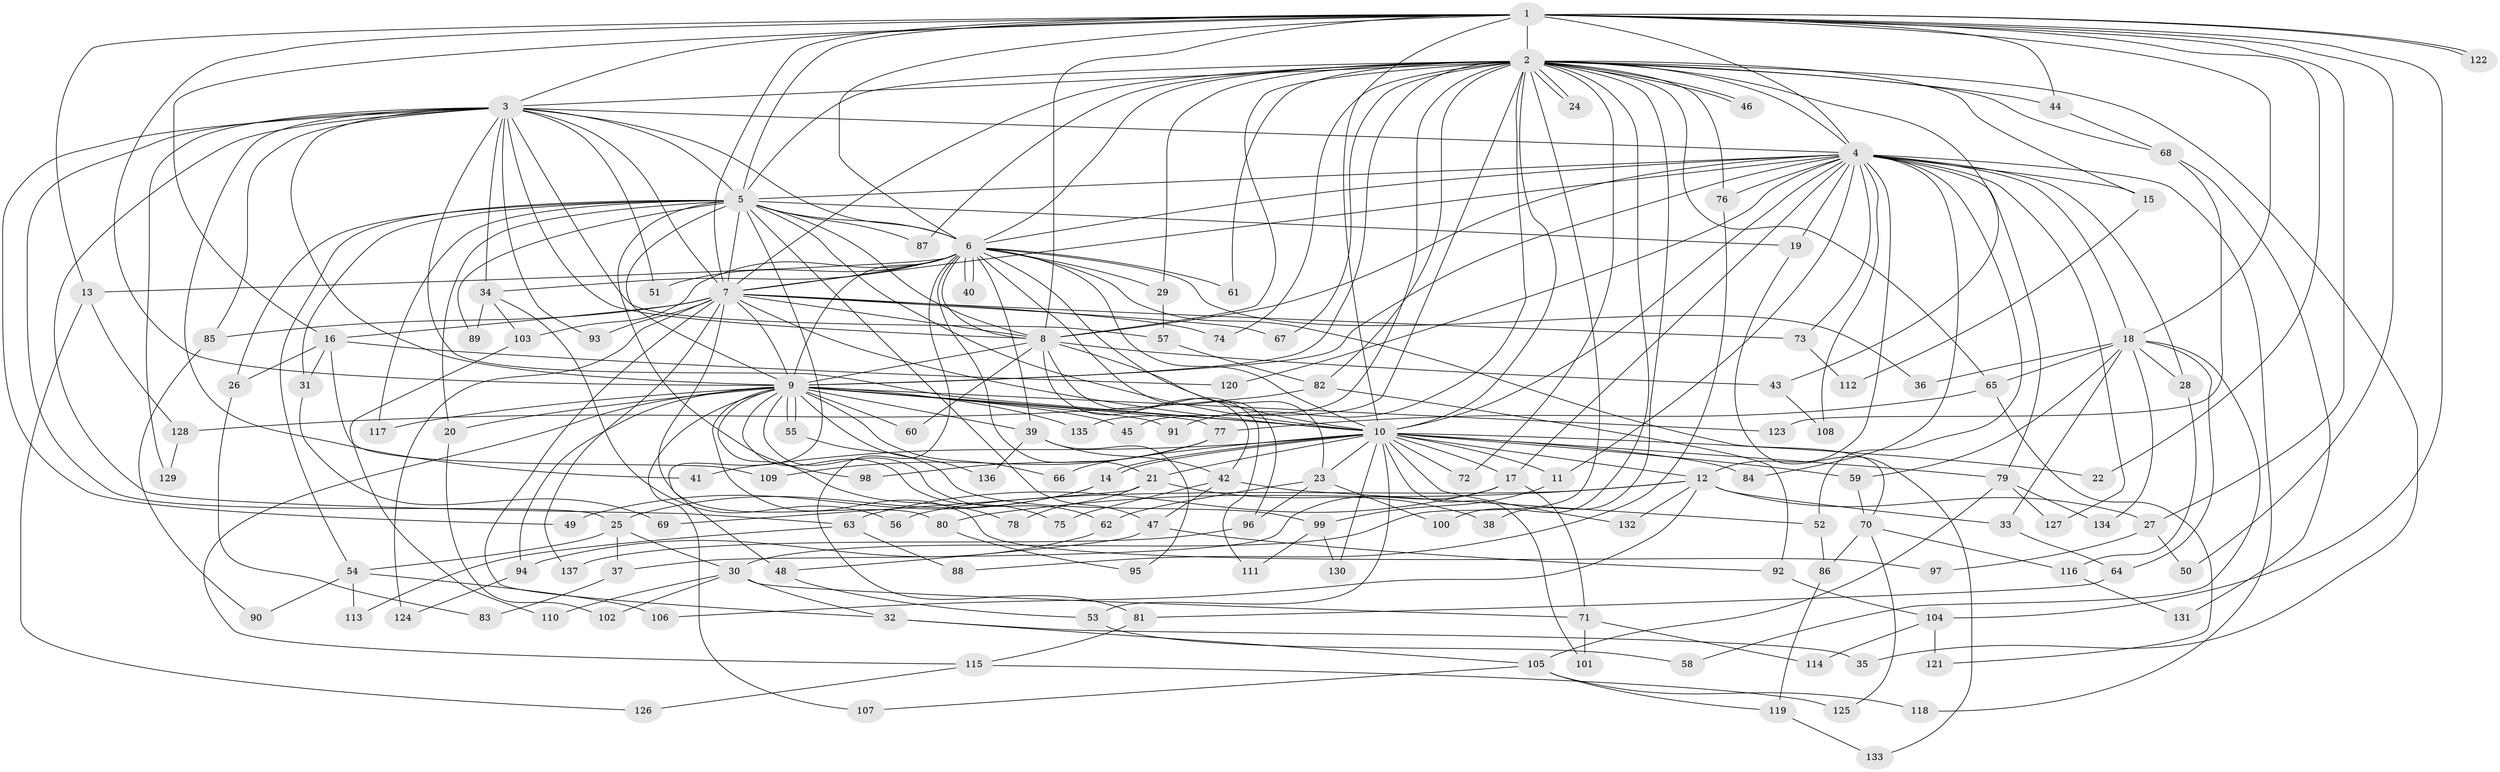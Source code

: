// coarse degree distribution, {15: 0.028985507246376812, 13: 0.014492753623188406, 22: 0.014492753623188406, 21: 0.028985507246376812, 17: 0.014492753623188406, 19: 0.014492753623188406, 14: 0.014492753623188406, 3: 0.2028985507246377, 11: 0.028985507246376812, 7: 0.043478260869565216, 8: 0.014492753623188406, 10: 0.014492753623188406, 6: 0.028985507246376812, 5: 0.08695652173913043, 4: 0.08695652173913043, 2: 0.3333333333333333, 1: 0.028985507246376812}
// Generated by graph-tools (version 1.1) at 2025/49/03/04/25 22:49:45]
// undirected, 137 vertices, 299 edges
graph export_dot {
  node [color=gray90,style=filled];
  1;
  2;
  3;
  4;
  5;
  6;
  7;
  8;
  9;
  10;
  11;
  12;
  13;
  14;
  15;
  16;
  17;
  18;
  19;
  20;
  21;
  22;
  23;
  24;
  25;
  26;
  27;
  28;
  29;
  30;
  31;
  32;
  33;
  34;
  35;
  36;
  37;
  38;
  39;
  40;
  41;
  42;
  43;
  44;
  45;
  46;
  47;
  48;
  49;
  50;
  51;
  52;
  53;
  54;
  55;
  56;
  57;
  58;
  59;
  60;
  61;
  62;
  63;
  64;
  65;
  66;
  67;
  68;
  69;
  70;
  71;
  72;
  73;
  74;
  75;
  76;
  77;
  78;
  79;
  80;
  81;
  82;
  83;
  84;
  85;
  86;
  87;
  88;
  89;
  90;
  91;
  92;
  93;
  94;
  95;
  96;
  97;
  98;
  99;
  100;
  101;
  102;
  103;
  104;
  105;
  106;
  107;
  108;
  109;
  110;
  111;
  112;
  113;
  114;
  115;
  116;
  117;
  118;
  119;
  120;
  121;
  122;
  123;
  124;
  125;
  126;
  127;
  128;
  129;
  130;
  131;
  132;
  133;
  134;
  135;
  136;
  137;
  1 -- 2;
  1 -- 3;
  1 -- 4;
  1 -- 5;
  1 -- 6;
  1 -- 7;
  1 -- 8;
  1 -- 9;
  1 -- 10;
  1 -- 13;
  1 -- 16;
  1 -- 18;
  1 -- 22;
  1 -- 27;
  1 -- 44;
  1 -- 50;
  1 -- 104;
  1 -- 122;
  1 -- 122;
  2 -- 3;
  2 -- 4;
  2 -- 5;
  2 -- 6;
  2 -- 7;
  2 -- 8;
  2 -- 9;
  2 -- 10;
  2 -- 15;
  2 -- 24;
  2 -- 24;
  2 -- 29;
  2 -- 30;
  2 -- 35;
  2 -- 38;
  2 -- 43;
  2 -- 44;
  2 -- 45;
  2 -- 46;
  2 -- 46;
  2 -- 61;
  2 -- 65;
  2 -- 67;
  2 -- 68;
  2 -- 72;
  2 -- 74;
  2 -- 76;
  2 -- 82;
  2 -- 87;
  2 -- 91;
  2 -- 100;
  2 -- 135;
  3 -- 4;
  3 -- 5;
  3 -- 6;
  3 -- 7;
  3 -- 8;
  3 -- 9;
  3 -- 10;
  3 -- 25;
  3 -- 34;
  3 -- 41;
  3 -- 49;
  3 -- 51;
  3 -- 57;
  3 -- 63;
  3 -- 85;
  3 -- 93;
  3 -- 129;
  4 -- 5;
  4 -- 6;
  4 -- 7;
  4 -- 8;
  4 -- 9;
  4 -- 10;
  4 -- 11;
  4 -- 12;
  4 -- 15;
  4 -- 17;
  4 -- 18;
  4 -- 19;
  4 -- 28;
  4 -- 52;
  4 -- 73;
  4 -- 76;
  4 -- 79;
  4 -- 84;
  4 -- 108;
  4 -- 118;
  4 -- 120;
  4 -- 127;
  5 -- 6;
  5 -- 7;
  5 -- 8;
  5 -- 9;
  5 -- 10;
  5 -- 19;
  5 -- 20;
  5 -- 26;
  5 -- 31;
  5 -- 47;
  5 -- 48;
  5 -- 54;
  5 -- 87;
  5 -- 89;
  5 -- 98;
  5 -- 117;
  6 -- 7;
  6 -- 8;
  6 -- 9;
  6 -- 10;
  6 -- 13;
  6 -- 21;
  6 -- 23;
  6 -- 29;
  6 -- 34;
  6 -- 36;
  6 -- 39;
  6 -- 40;
  6 -- 40;
  6 -- 51;
  6 -- 61;
  6 -- 70;
  6 -- 81;
  6 -- 96;
  6 -- 103;
  7 -- 8;
  7 -- 9;
  7 -- 10;
  7 -- 16;
  7 -- 32;
  7 -- 67;
  7 -- 73;
  7 -- 74;
  7 -- 80;
  7 -- 85;
  7 -- 93;
  7 -- 124;
  7 -- 137;
  8 -- 9;
  8 -- 10;
  8 -- 42;
  8 -- 43;
  8 -- 60;
  8 -- 111;
  9 -- 10;
  9 -- 20;
  9 -- 39;
  9 -- 45;
  9 -- 55;
  9 -- 55;
  9 -- 60;
  9 -- 62;
  9 -- 66;
  9 -- 75;
  9 -- 77;
  9 -- 78;
  9 -- 91;
  9 -- 94;
  9 -- 97;
  9 -- 107;
  9 -- 115;
  9 -- 117;
  9 -- 123;
  9 -- 135;
  9 -- 136;
  10 -- 11;
  10 -- 12;
  10 -- 14;
  10 -- 14;
  10 -- 17;
  10 -- 21;
  10 -- 22;
  10 -- 23;
  10 -- 41;
  10 -- 53;
  10 -- 59;
  10 -- 66;
  10 -- 72;
  10 -- 79;
  10 -- 84;
  10 -- 101;
  10 -- 130;
  10 -- 132;
  11 -- 99;
  12 -- 27;
  12 -- 33;
  12 -- 56;
  12 -- 80;
  12 -- 106;
  12 -- 132;
  13 -- 126;
  13 -- 128;
  14 -- 25;
  14 -- 49;
  15 -- 112;
  16 -- 26;
  16 -- 31;
  16 -- 109;
  16 -- 120;
  17 -- 37;
  17 -- 63;
  17 -- 71;
  18 -- 28;
  18 -- 33;
  18 -- 36;
  18 -- 58;
  18 -- 59;
  18 -- 64;
  18 -- 65;
  18 -- 134;
  19 -- 133;
  20 -- 102;
  21 -- 38;
  21 -- 69;
  21 -- 78;
  23 -- 62;
  23 -- 96;
  23 -- 100;
  25 -- 30;
  25 -- 37;
  25 -- 54;
  26 -- 83;
  27 -- 50;
  27 -- 97;
  28 -- 116;
  29 -- 57;
  30 -- 32;
  30 -- 71;
  30 -- 102;
  30 -- 110;
  31 -- 69;
  32 -- 35;
  32 -- 105;
  33 -- 64;
  34 -- 56;
  34 -- 89;
  34 -- 103;
  37 -- 83;
  39 -- 42;
  39 -- 95;
  39 -- 136;
  42 -- 47;
  42 -- 52;
  42 -- 75;
  43 -- 108;
  44 -- 68;
  47 -- 48;
  47 -- 92;
  48 -- 53;
  52 -- 86;
  53 -- 58;
  54 -- 90;
  54 -- 106;
  54 -- 113;
  55 -- 99;
  57 -- 82;
  59 -- 70;
  62 -- 94;
  63 -- 88;
  63 -- 113;
  64 -- 81;
  65 -- 77;
  65 -- 121;
  68 -- 123;
  68 -- 131;
  70 -- 86;
  70 -- 116;
  70 -- 125;
  71 -- 101;
  71 -- 114;
  73 -- 112;
  76 -- 88;
  77 -- 98;
  77 -- 109;
  79 -- 105;
  79 -- 127;
  79 -- 134;
  80 -- 95;
  81 -- 115;
  82 -- 92;
  82 -- 128;
  85 -- 90;
  86 -- 119;
  92 -- 104;
  94 -- 124;
  96 -- 137;
  99 -- 111;
  99 -- 130;
  103 -- 110;
  104 -- 114;
  104 -- 121;
  105 -- 107;
  105 -- 118;
  105 -- 119;
  115 -- 125;
  115 -- 126;
  116 -- 131;
  119 -- 133;
  128 -- 129;
}
